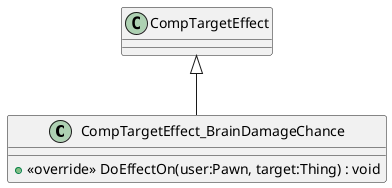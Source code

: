 @startuml
class CompTargetEffect_BrainDamageChance {
    + <<override>> DoEffectOn(user:Pawn, target:Thing) : void
}
CompTargetEffect <|-- CompTargetEffect_BrainDamageChance
@enduml
